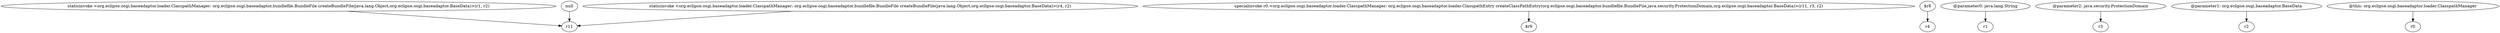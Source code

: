 digraph g {
0[label="staticinvoke <org.eclipse.osgi.baseadaptor.loader.ClasspathManager: org.eclipse.osgi.baseadaptor.bundlefile.BundleFile createBundleFile(java.lang.Object,org.eclipse.osgi.baseadaptor.BaseData)>(r1, r2)"]
1[label="r11"]
0->1[label=""]
2[label="specialinvoke r0.<org.eclipse.osgi.baseadaptor.loader.ClasspathManager: org.eclipse.osgi.baseadaptor.loader.ClasspathEntry createClassPathEntry(org.eclipse.osgi.baseadaptor.bundlefile.BundleFile,java.security.ProtectionDomain,org.eclipse.osgi.baseadaptor.BaseData)>(r11, r3, r2)"]
3[label="$r9"]
2->3[label=""]
4[label="$r8"]
5[label="r4"]
4->5[label=""]
6[label="@parameter0: java.lang.String"]
7[label="r1"]
6->7[label=""]
8[label="null"]
8->1[label=""]
9[label="staticinvoke <org.eclipse.osgi.baseadaptor.loader.ClasspathManager: org.eclipse.osgi.baseadaptor.bundlefile.BundleFile createBundleFile(java.lang.Object,org.eclipse.osgi.baseadaptor.BaseData)>(r4, r2)"]
9->1[label=""]
10[label="@parameter2: java.security.ProtectionDomain"]
11[label="r3"]
10->11[label=""]
12[label="@parameter1: org.eclipse.osgi.baseadaptor.BaseData"]
13[label="r2"]
12->13[label=""]
14[label="@this: org.eclipse.osgi.baseadaptor.loader.ClasspathManager"]
15[label="r0"]
14->15[label=""]
}